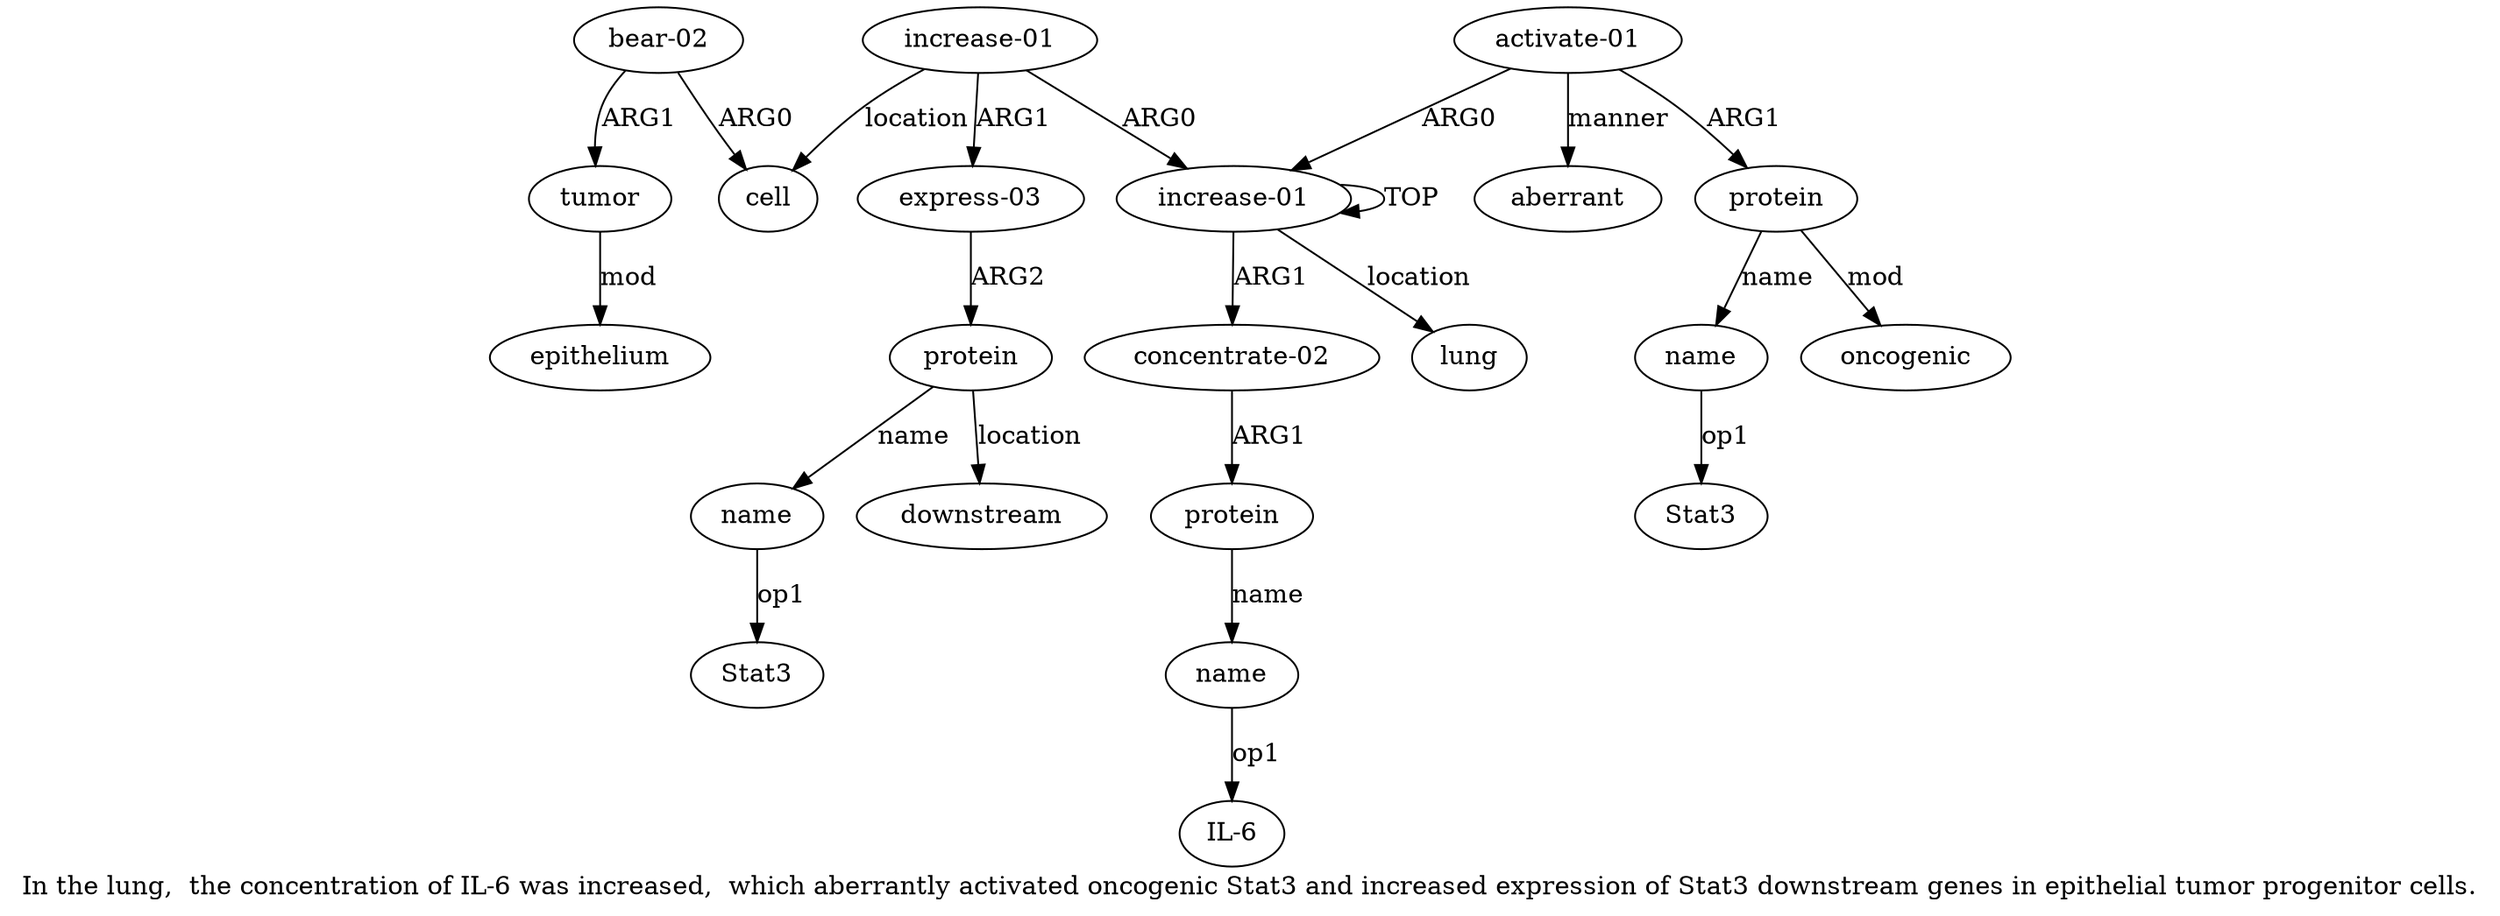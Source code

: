 digraph  {
	graph [label="In the lung,  the concentration of IL-6 was increased,  which aberrantly activated oncogenic Stat3 and increased expression of Stat3 \
downstream genes in epithelial tumor progenitor cells."];
	node [label="\N"];
	"a13 Stat3"	 [color=black,
		gold_ind=-1,
		gold_label=Stat3,
		label=Stat3,
		test_ind=-1,
		test_label=Stat3];
	a15	 [color=black,
		gold_ind=15,
		gold_label=cell,
		label=cell,
		test_ind=15,
		test_label=cell];
	a14	 [color=black,
		gold_ind=14,
		gold_label=downstream,
		label=downstream,
		test_ind=14,
		test_label=downstream];
	a17	 [color=black,
		gold_ind=17,
		gold_label=tumor,
		label=tumor,
		test_ind=17,
		test_label=tumor];
	a18	 [color=black,
		gold_ind=18,
		gold_label=epithelium,
		label=epithelium,
		test_ind=18,
		test_label=epithelium];
	a17 -> a18 [key=0,
	color=black,
	gold_label=mod,
	label=mod,
	test_label=mod];
a16 [color=black,
	gold_ind=16,
	gold_label="bear-02",
	label="bear-02",
	test_ind=16,
	test_label="bear-02"];
a16 -> a15 [key=0,
color=black,
gold_label=ARG0,
label=ARG0,
test_label=ARG0];
a16 -> a17 [key=0,
color=black,
gold_label=ARG1,
label=ARG1,
test_label=ARG1];
a11 [color=black,
gold_ind=11,
gold_label="express-03",
label="express-03",
test_ind=11,
test_label="express-03"];
a12 [color=black,
gold_ind=12,
gold_label=protein,
label=protein,
test_ind=12,
test_label=protein];
a11 -> a12 [key=0,
color=black,
gold_label=ARG2,
label=ARG2,
test_label=ARG2];
a10 [color=black,
gold_ind=10,
gold_label="increase-01",
label="increase-01",
test_ind=10,
test_label="increase-01"];
a10 -> a15 [key=0,
color=black,
gold_label=location,
label=location,
test_label=location];
a10 -> a11 [key=0,
color=black,
gold_label=ARG1,
label=ARG1,
test_label=ARG1];
a0 [color=black,
gold_ind=0,
gold_label="increase-01",
label="increase-01",
test_ind=0,
test_label="increase-01"];
a10 -> a0 [key=0,
color=black,
gold_label=ARG0,
label=ARG0,
test_label=ARG0];
a13 [color=black,
gold_ind=13,
gold_label=name,
label=name,
test_ind=13,
test_label=name];
a13 -> "a13 Stat3" [key=0,
color=black,
gold_label=op1,
label=op1,
test_label=op1];
a12 -> a14 [key=0,
color=black,
gold_label=location,
label=location,
test_label=location];
a12 -> a13 [key=0,
color=black,
gold_label=name,
label=name,
test_label=name];
a1 [color=black,
gold_ind=1,
gold_label="concentrate-02",
label="concentrate-02",
test_ind=1,
test_label="concentrate-02"];
a2 [color=black,
gold_ind=2,
gold_label=protein,
label=protein,
test_ind=2,
test_label=protein];
a1 -> a2 [key=0,
color=black,
gold_label=ARG1,
label=ARG1,
test_label=ARG1];
a0 -> a1 [key=0,
color=black,
gold_label=ARG1,
label=ARG1,
test_label=ARG1];
a0 -> a0 [key=0,
color=black,
gold_label=TOP,
label=TOP,
test_label=TOP];
a4 [color=black,
gold_ind=4,
gold_label=lung,
label=lung,
test_ind=4,
test_label=lung];
a0 -> a4 [key=0,
color=black,
gold_label=location,
label=location,
test_label=location];
a3 [color=black,
gold_ind=3,
gold_label=name,
label=name,
test_ind=3,
test_label=name];
"a3 IL-6" [color=black,
gold_ind=-1,
gold_label="IL-6",
label="IL-6",
test_ind=-1,
test_label="IL-6"];
a3 -> "a3 IL-6" [key=0,
color=black,
gold_label=op1,
label=op1,
test_label=op1];
a2 -> a3 [key=0,
color=black,
gold_label=name,
label=name,
test_label=name];
a5 [color=black,
gold_ind=5,
gold_label="activate-01",
label="activate-01",
test_ind=5,
test_label="activate-01"];
a5 -> a0 [key=0,
color=black,
gold_label=ARG0,
label=ARG0,
test_label=ARG0];
a6 [color=black,
gold_ind=6,
gold_label=protein,
label=protein,
test_ind=6,
test_label=protein];
a5 -> a6 [key=0,
color=black,
gold_label=ARG1,
label=ARG1,
test_label=ARG1];
a9 [color=black,
gold_ind=9,
gold_label=aberrant,
label=aberrant,
test_ind=9,
test_label=aberrant];
a5 -> a9 [key=0,
color=black,
gold_label=manner,
label=manner,
test_label=manner];
a7 [color=black,
gold_ind=7,
gold_label=name,
label=name,
test_ind=7,
test_label=name];
"a7 Stat3" [color=black,
gold_ind=-1,
gold_label=Stat3,
label=Stat3,
test_ind=-1,
test_label=Stat3];
a7 -> "a7 Stat3" [key=0,
color=black,
gold_label=op1,
label=op1,
test_label=op1];
a6 -> a7 [key=0,
color=black,
gold_label=name,
label=name,
test_label=name];
a8 [color=black,
gold_ind=8,
gold_label=oncogenic,
label=oncogenic,
test_ind=8,
test_label=oncogenic];
a6 -> a8 [key=0,
color=black,
gold_label=mod,
label=mod,
test_label=mod];
}
